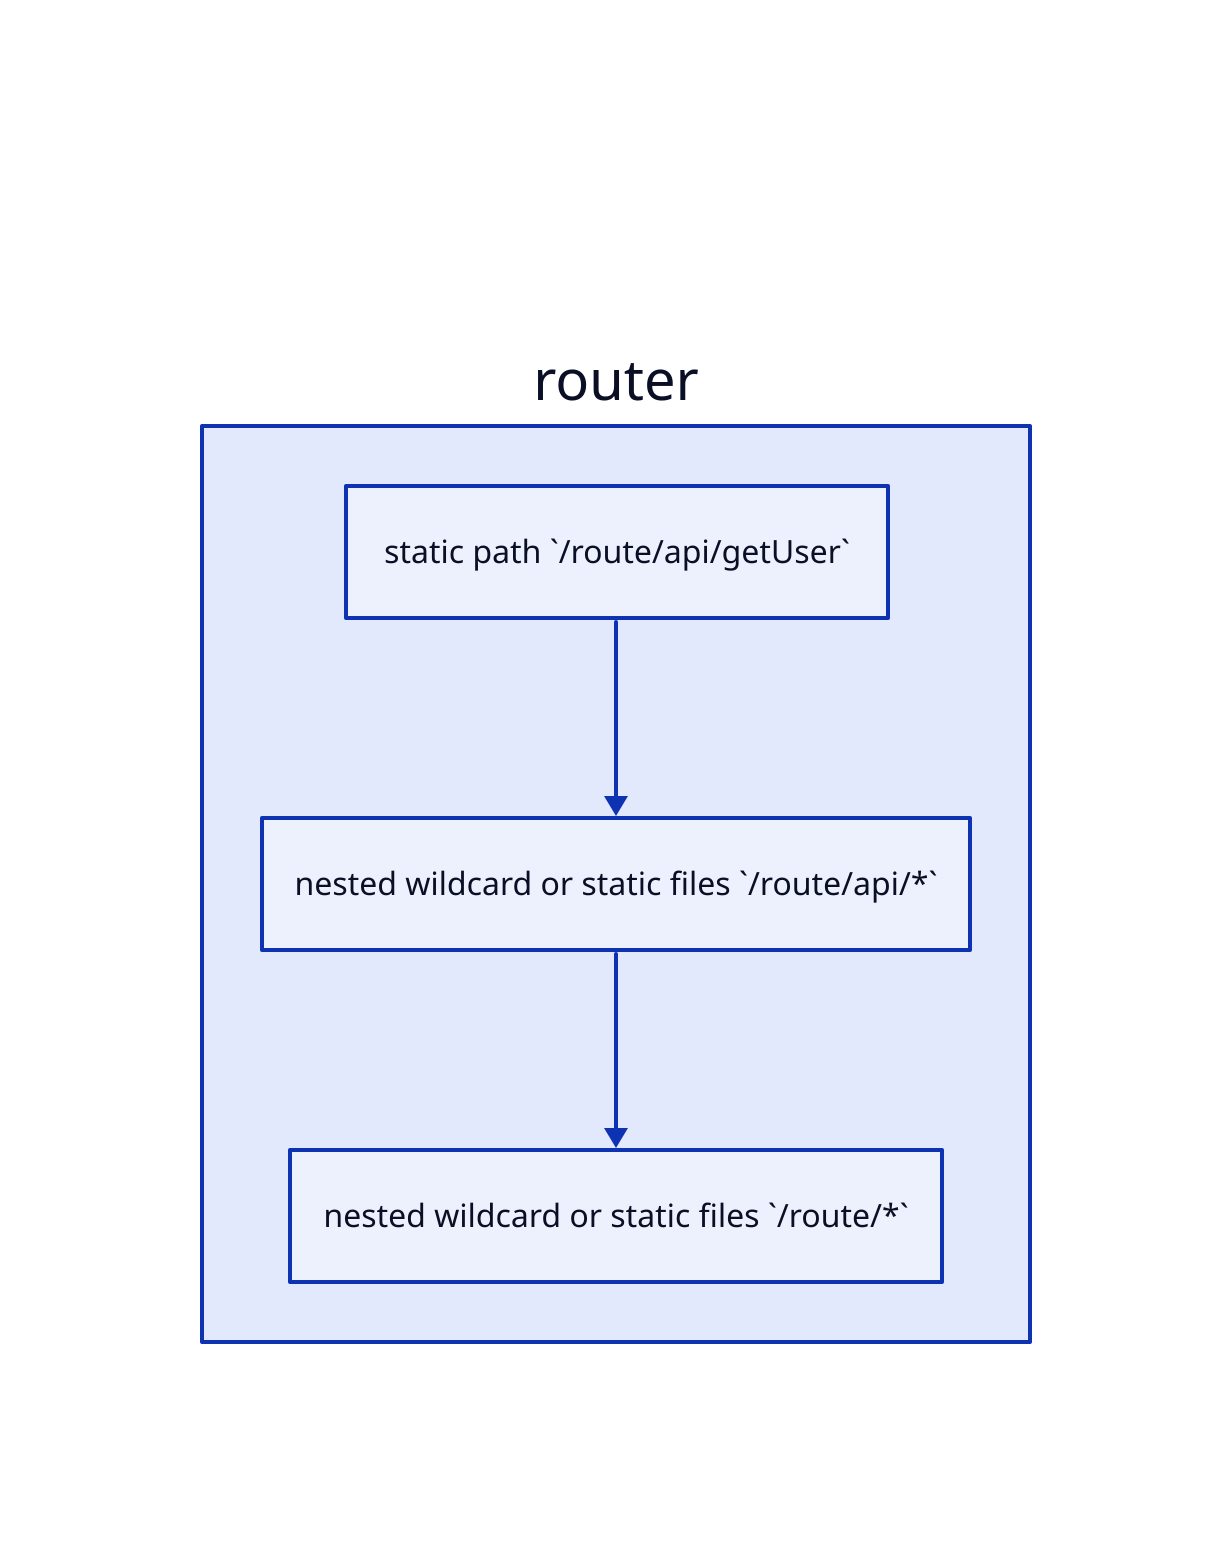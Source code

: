 *.class: square

title: |md
  # Hierarchy Wildcards
| {near: top-center}

router: {
  static: static path `/route/api/getUser`
  nestWild: nested wildcard or static files `/route/api/*`
  wild: nested wildcard or static files `/route/*`

  (static -> nestWild -> wild).class: seg stroke
}
